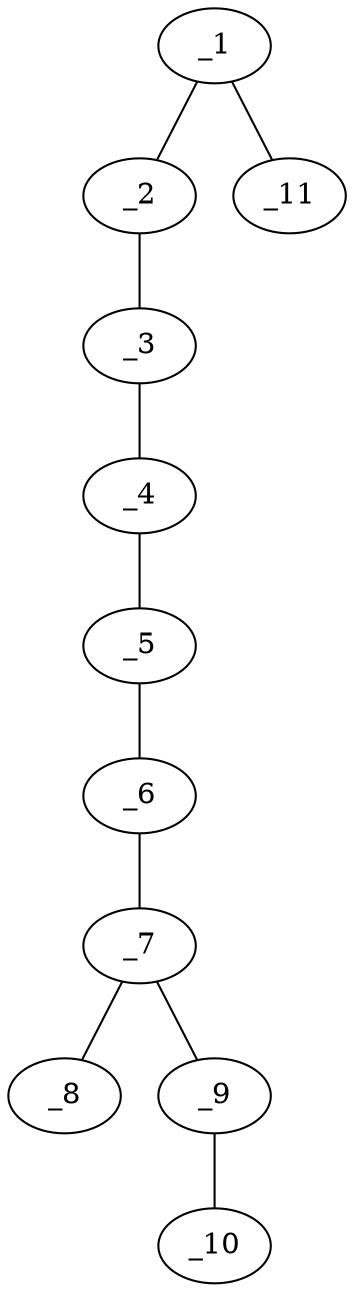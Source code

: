 graph molid625446 {
	_1	 [charge=0,
		chem=1,
		symbol="C  ",
		x="8.9282",
		y="0.25"];
	_2	 [charge=0,
		chem=1,
		symbol="C  ",
		x="8.0622",
		y="0.75"];
	_1 -- _2	 [valence=1];
	_11	 [charge=0,
		chem=1,
		symbol="C  ",
		x="9.7942",
		y="0.75"];
	_1 -- _11	 [valence=1];
	_3	 [charge=0,
		chem=1,
		symbol="C  ",
		x="7.1962",
		y="0.25"];
	_2 -- _3	 [valence=1];
	_4	 [charge=0,
		chem=1,
		symbol="C  ",
		x="6.3301",
		y="0.75"];
	_3 -- _4	 [valence=1];
	_5	 [charge=0,
		chem=2,
		symbol="O  ",
		x="5.4641",
		y="0.25"];
	_4 -- _5	 [valence=1];
	_6	 [charge=0,
		chem=1,
		symbol="C  ",
		x="4.5981",
		y="0.75"];
	_5 -- _6	 [valence=1];
	_7	 [charge=0,
		chem=1,
		symbol="C  ",
		x="3.7321",
		y="0.25"];
	_6 -- _7	 [valence=1];
	_8	 [charge=0,
		chem=2,
		symbol="O  ",
		x="3.7321",
		y="-0.75"];
	_7 -- _8	 [valence=1];
	_9	 [charge=0,
		chem=1,
		symbol="C  ",
		x="2.866",
		y="0.75"];
	_7 -- _9	 [valence=1];
	_10	 [charge=0,
		chem=2,
		symbol="O  ",
		x=2,
		y="0.25"];
	_9 -- _10	 [valence=1];
}
